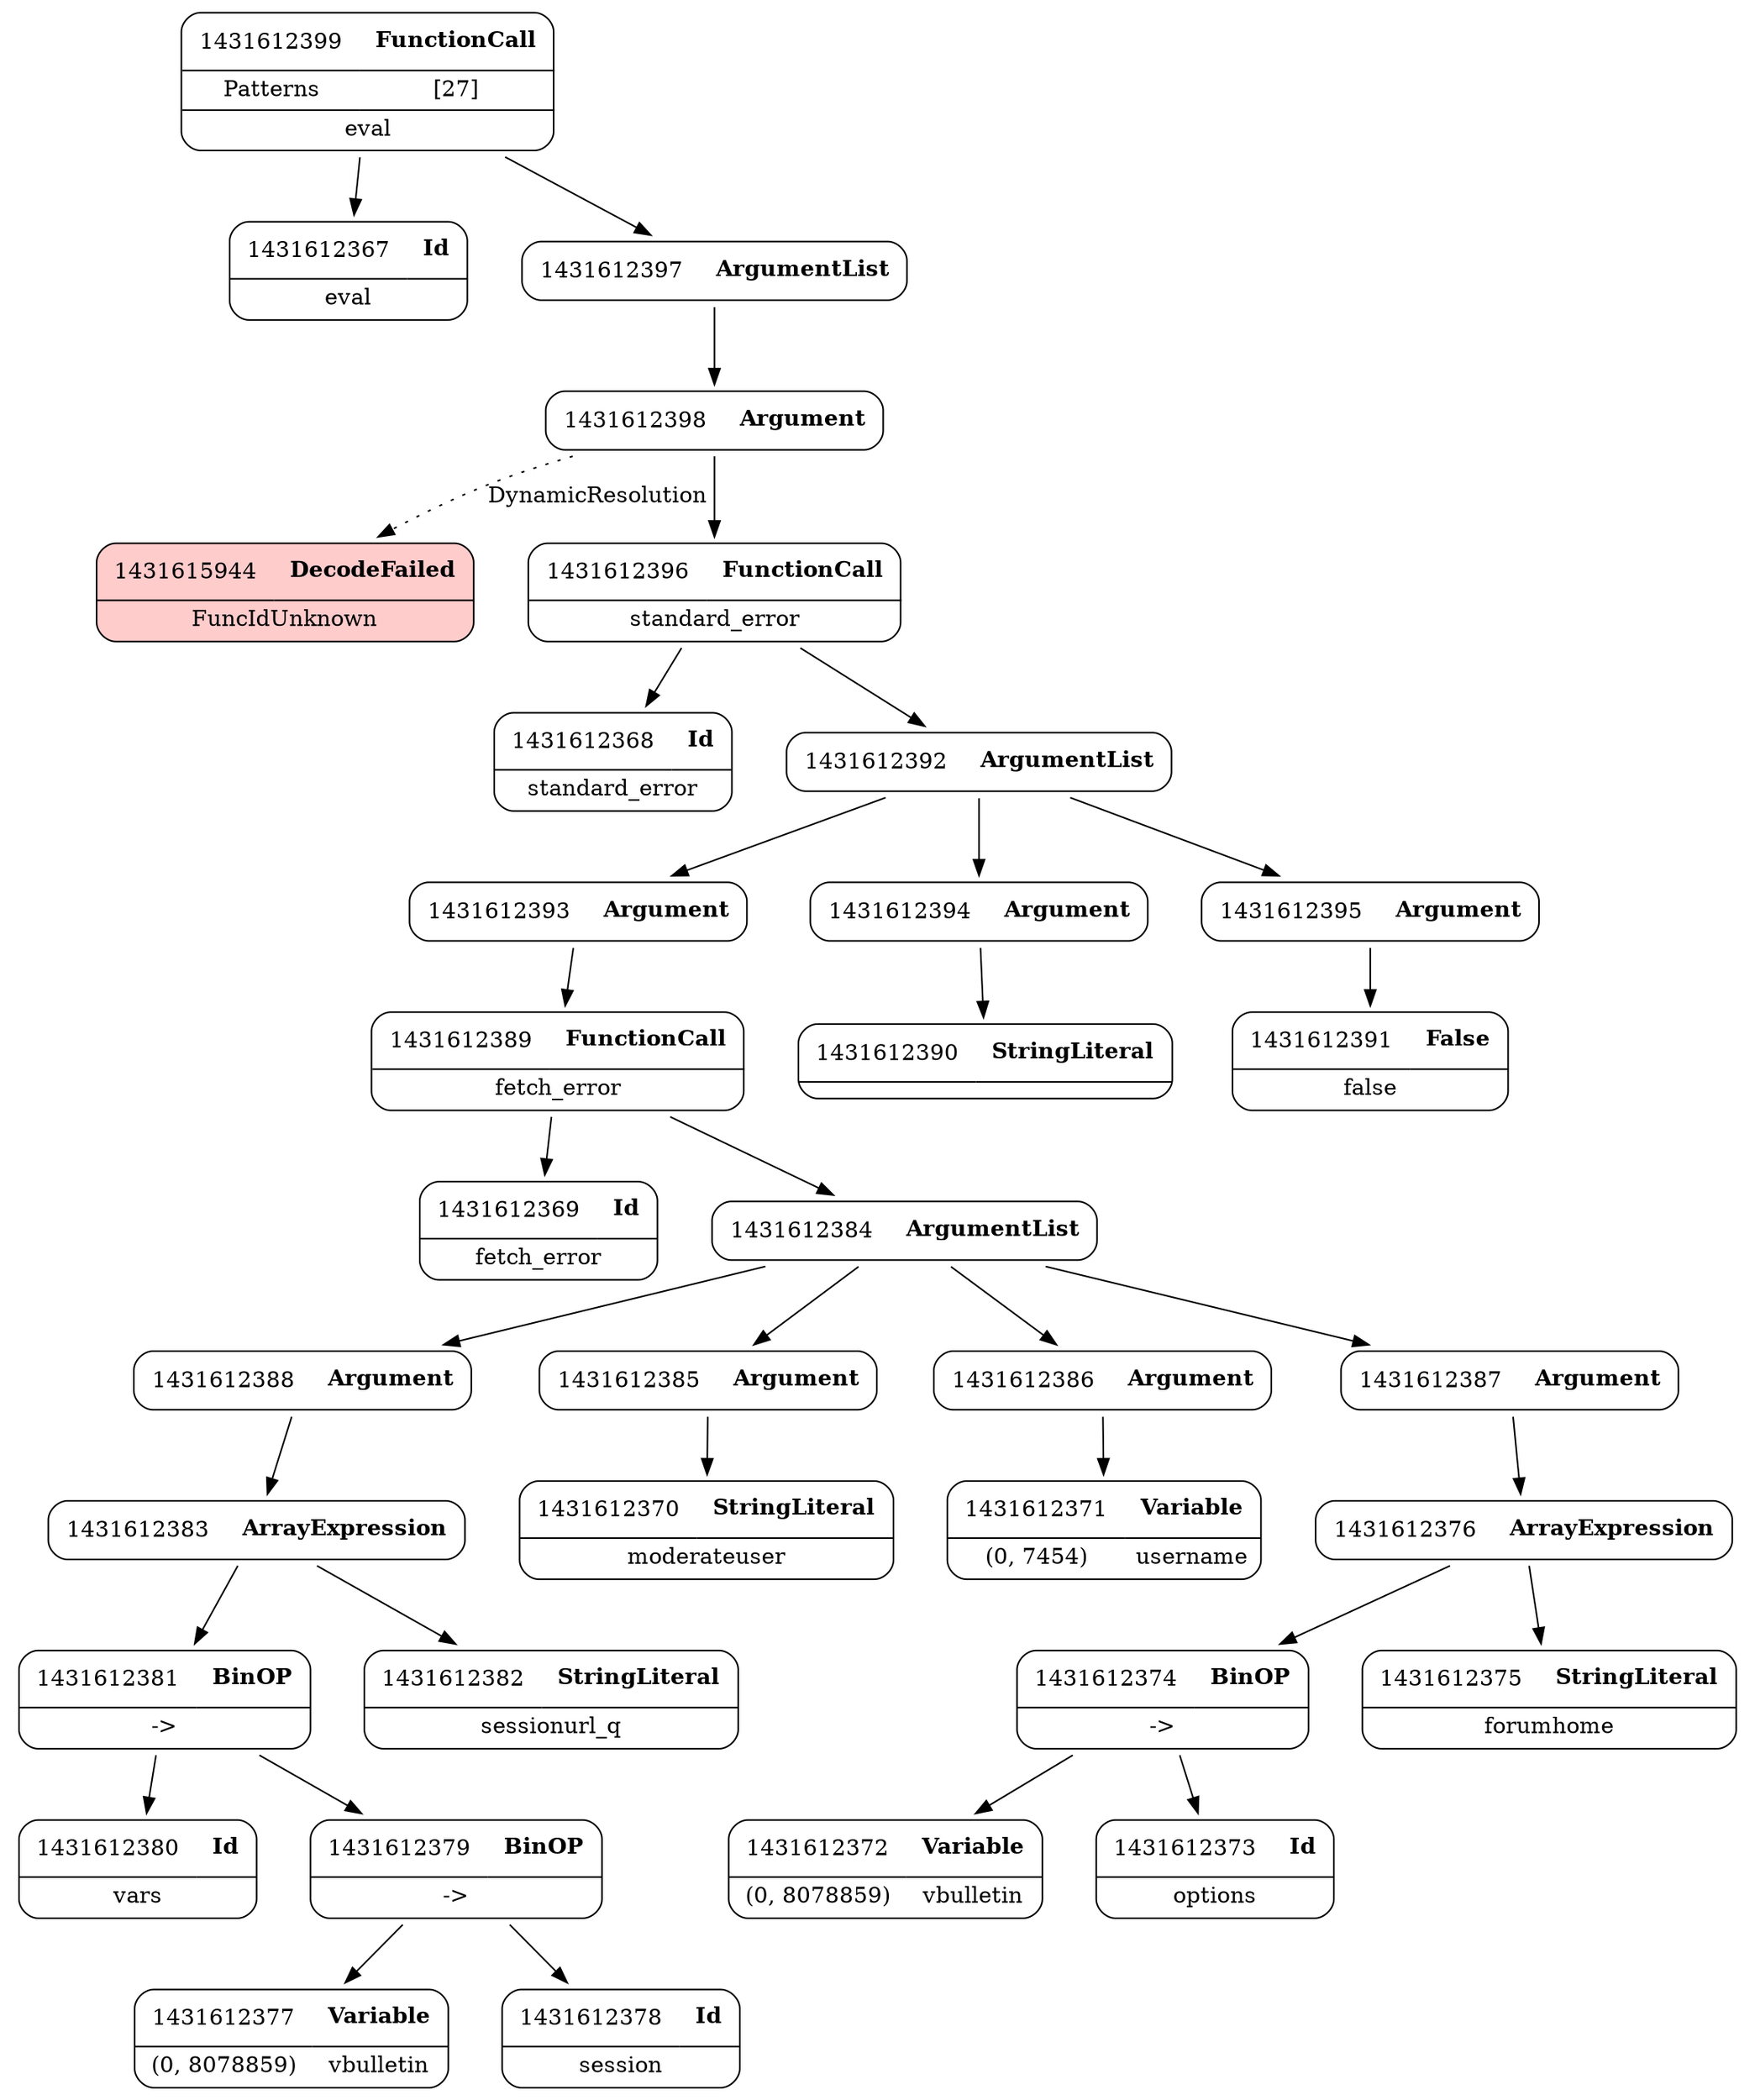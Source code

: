 digraph ast {
node [shape=none];
1431612372 [label=<<TABLE border='1' cellspacing='0' cellpadding='10' style='rounded' ><TR><TD border='0'>1431612372</TD><TD border='0'><B>Variable</B></TD></TR><HR/><TR><TD border='0' cellpadding='5'>(0, 8078859)</TD><TD border='0' cellpadding='5'>vbulletin</TD></TR></TABLE>>];
1431612373 [label=<<TABLE border='1' cellspacing='0' cellpadding='10' style='rounded' ><TR><TD border='0'>1431612373</TD><TD border='0'><B>Id</B></TD></TR><HR/><TR><TD border='0' cellpadding='5' colspan='2'>options</TD></TR></TABLE>>];
1431612374 [label=<<TABLE border='1' cellspacing='0' cellpadding='10' style='rounded' ><TR><TD border='0'>1431612374</TD><TD border='0'><B>BinOP</B></TD></TR><HR/><TR><TD border='0' cellpadding='5' colspan='2'>-&gt;</TD></TR></TABLE>>];
1431612374 -> 1431612372 [weight=2];
1431612374 -> 1431612373 [weight=2];
1431612375 [label=<<TABLE border='1' cellspacing='0' cellpadding='10' style='rounded' ><TR><TD border='0'>1431612375</TD><TD border='0'><B>StringLiteral</B></TD></TR><HR/><TR><TD border='0' cellpadding='5' colspan='2'>forumhome</TD></TR></TABLE>>];
1431612368 [label=<<TABLE border='1' cellspacing='0' cellpadding='10' style='rounded' ><TR><TD border='0'>1431612368</TD><TD border='0'><B>Id</B></TD></TR><HR/><TR><TD border='0' cellpadding='5' colspan='2'>standard_error</TD></TR></TABLE>>];
1431612369 [label=<<TABLE border='1' cellspacing='0' cellpadding='10' style='rounded' ><TR><TD border='0'>1431612369</TD><TD border='0'><B>Id</B></TD></TR><HR/><TR><TD border='0' cellpadding='5' colspan='2'>fetch_error</TD></TR></TABLE>>];
1431612370 [label=<<TABLE border='1' cellspacing='0' cellpadding='10' style='rounded' ><TR><TD border='0'>1431612370</TD><TD border='0'><B>StringLiteral</B></TD></TR><HR/><TR><TD border='0' cellpadding='5' colspan='2'>moderateuser</TD></TR></TABLE>>];
1431612371 [label=<<TABLE border='1' cellspacing='0' cellpadding='10' style='rounded' ><TR><TD border='0'>1431612371</TD><TD border='0'><B>Variable</B></TD></TR><HR/><TR><TD border='0' cellpadding='5'>(0, 7454)</TD><TD border='0' cellpadding='5'>username</TD></TR></TABLE>>];
1431612380 [label=<<TABLE border='1' cellspacing='0' cellpadding='10' style='rounded' ><TR><TD border='0'>1431612380</TD><TD border='0'><B>Id</B></TD></TR><HR/><TR><TD border='0' cellpadding='5' colspan='2'>vars</TD></TR></TABLE>>];
1431612381 [label=<<TABLE border='1' cellspacing='0' cellpadding='10' style='rounded' ><TR><TD border='0'>1431612381</TD><TD border='0'><B>BinOP</B></TD></TR><HR/><TR><TD border='0' cellpadding='5' colspan='2'>-&gt;</TD></TR></TABLE>>];
1431612381 -> 1431612379 [weight=2];
1431612381 -> 1431612380 [weight=2];
1431612382 [label=<<TABLE border='1' cellspacing='0' cellpadding='10' style='rounded' ><TR><TD border='0'>1431612382</TD><TD border='0'><B>StringLiteral</B></TD></TR><HR/><TR><TD border='0' cellpadding='5' colspan='2'>sessionurl_q</TD></TR></TABLE>>];
1431612383 [label=<<TABLE border='1' cellspacing='0' cellpadding='10' style='rounded' ><TR><TD border='0'>1431612383</TD><TD border='0'><B>ArrayExpression</B></TD></TR></TABLE>>];
1431612383 -> 1431612381 [weight=2];
1431612383 -> 1431612382 [weight=2];
1431612376 [label=<<TABLE border='1' cellspacing='0' cellpadding='10' style='rounded' ><TR><TD border='0'>1431612376</TD><TD border='0'><B>ArrayExpression</B></TD></TR></TABLE>>];
1431612376 -> 1431612374 [weight=2];
1431612376 -> 1431612375 [weight=2];
1431612377 [label=<<TABLE border='1' cellspacing='0' cellpadding='10' style='rounded' ><TR><TD border='0'>1431612377</TD><TD border='0'><B>Variable</B></TD></TR><HR/><TR><TD border='0' cellpadding='5'>(0, 8078859)</TD><TD border='0' cellpadding='5'>vbulletin</TD></TR></TABLE>>];
1431612378 [label=<<TABLE border='1' cellspacing='0' cellpadding='10' style='rounded' ><TR><TD border='0'>1431612378</TD><TD border='0'><B>Id</B></TD></TR><HR/><TR><TD border='0' cellpadding='5' colspan='2'>session</TD></TR></TABLE>>];
1431612379 [label=<<TABLE border='1' cellspacing='0' cellpadding='10' style='rounded' ><TR><TD border='0'>1431612379</TD><TD border='0'><B>BinOP</B></TD></TR><HR/><TR><TD border='0' cellpadding='5' colspan='2'>-&gt;</TD></TR></TABLE>>];
1431612379 -> 1431612377 [weight=2];
1431612379 -> 1431612378 [weight=2];
1431612367 [label=<<TABLE border='1' cellspacing='0' cellpadding='10' style='rounded' ><TR><TD border='0'>1431612367</TD><TD border='0'><B>Id</B></TD></TR><HR/><TR><TD border='0' cellpadding='5' colspan='2'>eval</TD></TR></TABLE>>];
1431615944 [label=<<TABLE border='1' cellspacing='0' cellpadding='10' style='rounded' bgcolor='#FFCCCC' ><TR><TD border='0'>1431615944</TD><TD border='0'><B>DecodeFailed</B></TD></TR><HR/><TR><TD border='0' cellpadding='5' colspan='2'>FuncIdUnknown</TD></TR></TABLE>>];
1431612388 [label=<<TABLE border='1' cellspacing='0' cellpadding='10' style='rounded' ><TR><TD border='0'>1431612388</TD><TD border='0'><B>Argument</B></TD></TR></TABLE>>];
1431612388 -> 1431612383 [weight=2];
1431612389 [label=<<TABLE border='1' cellspacing='0' cellpadding='10' style='rounded' ><TR><TD border='0'>1431612389</TD><TD border='0'><B>FunctionCall</B></TD></TR><HR/><TR><TD border='0' cellpadding='5' colspan='2'>fetch_error</TD></TR></TABLE>>];
1431612389 -> 1431612369 [weight=2];
1431612389 -> 1431612384 [weight=2];
1431612390 [label=<<TABLE border='1' cellspacing='0' cellpadding='10' style='rounded' ><TR><TD border='0'>1431612390</TD><TD border='0'><B>StringLiteral</B></TD></TR><HR/><TR><TD border='0' cellpadding='5' colspan='2'></TD></TR></TABLE>>];
1431612391 [label=<<TABLE border='1' cellspacing='0' cellpadding='10' style='rounded' ><TR><TD border='0'>1431612391</TD><TD border='0'><B>False</B></TD></TR><HR/><TR><TD border='0' cellpadding='5' colspan='2'>false</TD></TR></TABLE>>];
1431612384 [label=<<TABLE border='1' cellspacing='0' cellpadding='10' style='rounded' ><TR><TD border='0'>1431612384</TD><TD border='0'><B>ArgumentList</B></TD></TR></TABLE>>];
1431612384 -> 1431612385 [weight=2];
1431612384 -> 1431612386 [weight=2];
1431612384 -> 1431612387 [weight=2];
1431612384 -> 1431612388 [weight=2];
1431612385 [label=<<TABLE border='1' cellspacing='0' cellpadding='10' style='rounded' ><TR><TD border='0'>1431612385</TD><TD border='0'><B>Argument</B></TD></TR></TABLE>>];
1431612385 -> 1431612370 [weight=2];
1431612386 [label=<<TABLE border='1' cellspacing='0' cellpadding='10' style='rounded' ><TR><TD border='0'>1431612386</TD><TD border='0'><B>Argument</B></TD></TR></TABLE>>];
1431612386 -> 1431612371 [weight=2];
1431612387 [label=<<TABLE border='1' cellspacing='0' cellpadding='10' style='rounded' ><TR><TD border='0'>1431612387</TD><TD border='0'><B>Argument</B></TD></TR></TABLE>>];
1431612387 -> 1431612376 [weight=2];
1431612396 [label=<<TABLE border='1' cellspacing='0' cellpadding='10' style='rounded' ><TR><TD border='0'>1431612396</TD><TD border='0'><B>FunctionCall</B></TD></TR><HR/><TR><TD border='0' cellpadding='5' colspan='2'>standard_error</TD></TR></TABLE>>];
1431612396 -> 1431612368 [weight=2];
1431612396 -> 1431612392 [weight=2];
1431612397 [label=<<TABLE border='1' cellspacing='0' cellpadding='10' style='rounded' ><TR><TD border='0'>1431612397</TD><TD border='0'><B>ArgumentList</B></TD></TR></TABLE>>];
1431612397 -> 1431612398 [weight=2];
1431612398 [label=<<TABLE border='1' cellspacing='0' cellpadding='10' style='rounded' ><TR><TD border='0'>1431612398</TD><TD border='0'><B>Argument</B></TD></TR></TABLE>>];
1431612398 -> 1431612396 [weight=2];
1431612398 -> 1431615944 [style=dotted,label=DynamicResolution];
1431612399 [label=<<TABLE border='1' cellspacing='0' cellpadding='10' style='rounded' ><TR><TD border='0'>1431612399</TD><TD border='0'><B>FunctionCall</B></TD></TR><HR/><TR><TD border='0' cellpadding='5'>Patterns</TD><TD border='0' cellpadding='5'>[27]</TD></TR><HR/><TR><TD border='0' cellpadding='5' colspan='2'>eval</TD></TR></TABLE>>];
1431612399 -> 1431612367 [weight=2];
1431612399 -> 1431612397 [weight=2];
1431612392 [label=<<TABLE border='1' cellspacing='0' cellpadding='10' style='rounded' ><TR><TD border='0'>1431612392</TD><TD border='0'><B>ArgumentList</B></TD></TR></TABLE>>];
1431612392 -> 1431612393 [weight=2];
1431612392 -> 1431612394 [weight=2];
1431612392 -> 1431612395 [weight=2];
1431612393 [label=<<TABLE border='1' cellspacing='0' cellpadding='10' style='rounded' ><TR><TD border='0'>1431612393</TD><TD border='0'><B>Argument</B></TD></TR></TABLE>>];
1431612393 -> 1431612389 [weight=2];
1431612394 [label=<<TABLE border='1' cellspacing='0' cellpadding='10' style='rounded' ><TR><TD border='0'>1431612394</TD><TD border='0'><B>Argument</B></TD></TR></TABLE>>];
1431612394 -> 1431612390 [weight=2];
1431612395 [label=<<TABLE border='1' cellspacing='0' cellpadding='10' style='rounded' ><TR><TD border='0'>1431612395</TD><TD border='0'><B>Argument</B></TD></TR></TABLE>>];
1431612395 -> 1431612391 [weight=2];
}
